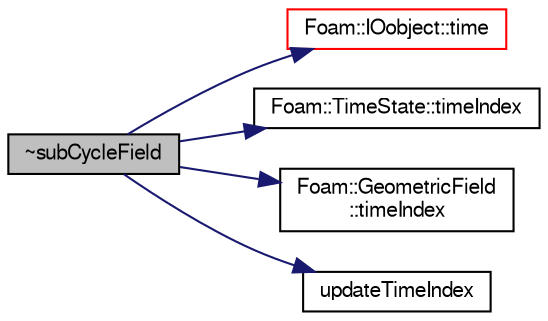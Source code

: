 digraph "~subCycleField"
{
  bgcolor="transparent";
  edge [fontname="FreeSans",fontsize="10",labelfontname="FreeSans",labelfontsize="10"];
  node [fontname="FreeSans",fontsize="10",shape=record];
  rankdir="LR";
  Node2 [label="~subCycleField",height=0.2,width=0.4,color="black", fillcolor="grey75", style="filled", fontcolor="black"];
  Node2 -> Node3 [color="midnightblue",fontsize="10",style="solid",fontname="FreeSans"];
  Node3 [label="Foam::IOobject::time",height=0.2,width=0.4,color="red",URL="$a26142.html#a1ed86245b170b9f651f62650b1827500",tooltip="Return time. "];
  Node2 -> Node5 [color="midnightblue",fontsize="10",style="solid",fontname="FreeSans"];
  Node5 [label="Foam::TimeState::timeIndex",height=0.2,width=0.4,color="black",URL="$a26362.html#a3200afa488551227ca19102ca4c14048",tooltip="Return current time index. "];
  Node2 -> Node6 [color="midnightblue",fontsize="10",style="solid",fontname="FreeSans"];
  Node6 [label="Foam::GeometricField\l::timeIndex",height=0.2,width=0.4,color="black",URL="$a22434.html#a3200afa488551227ca19102ca4c14048",tooltip="Return the time index of the field. "];
  Node2 -> Node7 [color="midnightblue",fontsize="10",style="solid",fontname="FreeSans"];
  Node7 [label="updateTimeIndex",height=0.2,width=0.4,color="black",URL="$a25646.html#a2aeaf6e50148c439a323768878819794",tooltip="Correct the time index of the field to correspond to. "];
}
